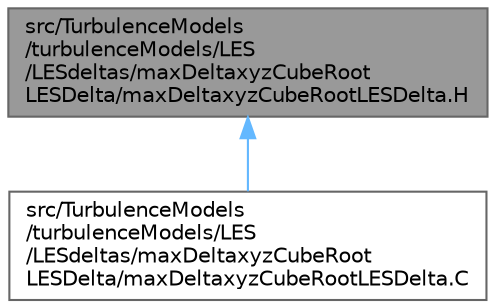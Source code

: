 digraph "src/TurbulenceModels/turbulenceModels/LES/LESdeltas/maxDeltaxyzCubeRootLESDelta/maxDeltaxyzCubeRootLESDelta.H"
{
 // LATEX_PDF_SIZE
  bgcolor="transparent";
  edge [fontname=Helvetica,fontsize=10,labelfontname=Helvetica,labelfontsize=10];
  node [fontname=Helvetica,fontsize=10,shape=box,height=0.2,width=0.4];
  Node1 [id="Node000001",label="src/TurbulenceModels\l/turbulenceModels/LES\l/LESdeltas/maxDeltaxyzCubeRoot\lLESDelta/maxDeltaxyzCubeRootLESDelta.H",height=0.2,width=0.4,color="gray40", fillcolor="grey60", style="filled", fontcolor="black",tooltip=" "];
  Node1 -> Node2 [id="edge1_Node000001_Node000002",dir="back",color="steelblue1",style="solid",tooltip=" "];
  Node2 [id="Node000002",label="src/TurbulenceModels\l/turbulenceModels/LES\l/LESdeltas/maxDeltaxyzCubeRoot\lLESDelta/maxDeltaxyzCubeRootLESDelta.C",height=0.2,width=0.4,color="grey40", fillcolor="white", style="filled",URL="$maxDeltaxyzCubeRootLESDelta_8C.html",tooltip=" "];
}
